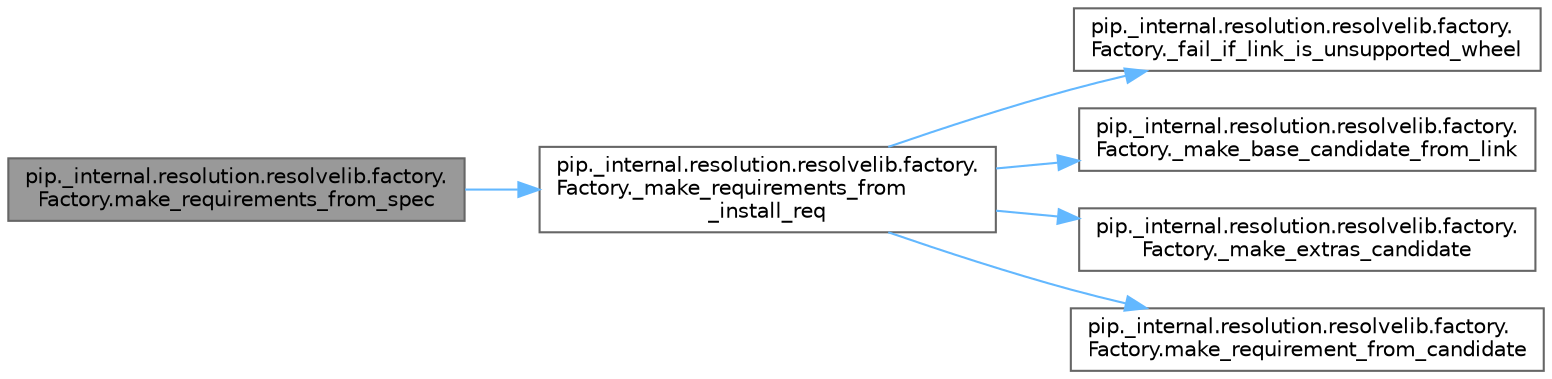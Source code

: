 digraph "pip._internal.resolution.resolvelib.factory.Factory.make_requirements_from_spec"
{
 // LATEX_PDF_SIZE
  bgcolor="transparent";
  edge [fontname=Helvetica,fontsize=10,labelfontname=Helvetica,labelfontsize=10];
  node [fontname=Helvetica,fontsize=10,shape=box,height=0.2,width=0.4];
  rankdir="LR";
  Node1 [id="Node000001",label="pip._internal.resolution.resolvelib.factory.\lFactory.make_requirements_from_spec",height=0.2,width=0.4,color="gray40", fillcolor="grey60", style="filled", fontcolor="black",tooltip=" "];
  Node1 -> Node2 [id="edge1_Node000001_Node000002",color="steelblue1",style="solid",tooltip=" "];
  Node2 [id="Node000002",label="pip._internal.resolution.resolvelib.factory.\lFactory._make_requirements_from\l_install_req",height=0.2,width=0.4,color="grey40", fillcolor="white", style="filled",URL="$classpip_1_1__internal_1_1resolution_1_1resolvelib_1_1factory_1_1_factory.html#ae740ff440557f24c354533614b16f1d0",tooltip=" "];
  Node2 -> Node3 [id="edge2_Node000002_Node000003",color="steelblue1",style="solid",tooltip=" "];
  Node3 [id="Node000003",label="pip._internal.resolution.resolvelib.factory.\lFactory._fail_if_link_is_unsupported_wheel",height=0.2,width=0.4,color="grey40", fillcolor="white", style="filled",URL="$classpip_1_1__internal_1_1resolution_1_1resolvelib_1_1factory_1_1_factory.html#a6f12f1ebeff4cdaf448a91dfc9f9cc0c",tooltip=" "];
  Node2 -> Node4 [id="edge3_Node000002_Node000004",color="steelblue1",style="solid",tooltip=" "];
  Node4 [id="Node000004",label="pip._internal.resolution.resolvelib.factory.\lFactory._make_base_candidate_from_link",height=0.2,width=0.4,color="grey40", fillcolor="white", style="filled",URL="$classpip_1_1__internal_1_1resolution_1_1resolvelib_1_1factory_1_1_factory.html#a55f9bbaa0f7983ae60afb55db282bfe6",tooltip=" "];
  Node2 -> Node5 [id="edge4_Node000002_Node000005",color="steelblue1",style="solid",tooltip=" "];
  Node5 [id="Node000005",label="pip._internal.resolution.resolvelib.factory.\lFactory._make_extras_candidate",height=0.2,width=0.4,color="grey40", fillcolor="white", style="filled",URL="$classpip_1_1__internal_1_1resolution_1_1resolvelib_1_1factory_1_1_factory.html#afdcc74c916b3576bb92c71204336b8bf",tooltip=" "];
  Node2 -> Node6 [id="edge5_Node000002_Node000006",color="steelblue1",style="solid",tooltip=" "];
  Node6 [id="Node000006",label="pip._internal.resolution.resolvelib.factory.\lFactory.make_requirement_from_candidate",height=0.2,width=0.4,color="grey40", fillcolor="white", style="filled",URL="$classpip_1_1__internal_1_1resolution_1_1resolvelib_1_1factory_1_1_factory.html#a0b72e5f32187fb1566d12ac0bbbff927",tooltip=" "];
}
